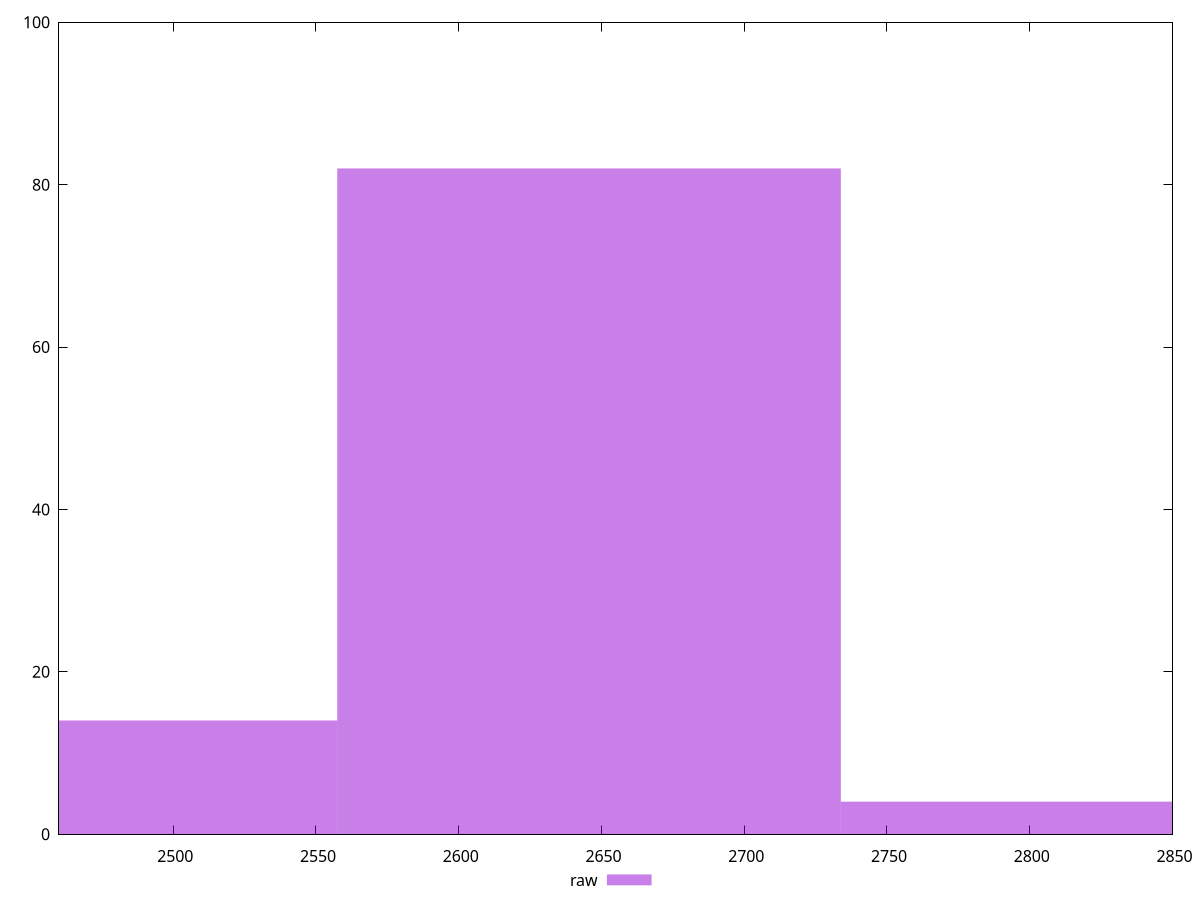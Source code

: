 reset

$raw <<EOF
2645.647342986598 82
2822.0238325190376 4
2469.270853454158 14
EOF

set key outside below
set boxwidth 176.37648953243985
set xrange [2460:2850]
set yrange [0:100]
set trange [0:100]
set style fill transparent solid 0.5 noborder
set terminal svg size 640, 490 enhanced background rgb 'white'
set output "report_00018_2021-02-10T15-25-16.877Z/uses-text-compression/samples/pages+cached+noadtech/raw/histogram.svg"

plot $raw title "raw" with boxes

reset
